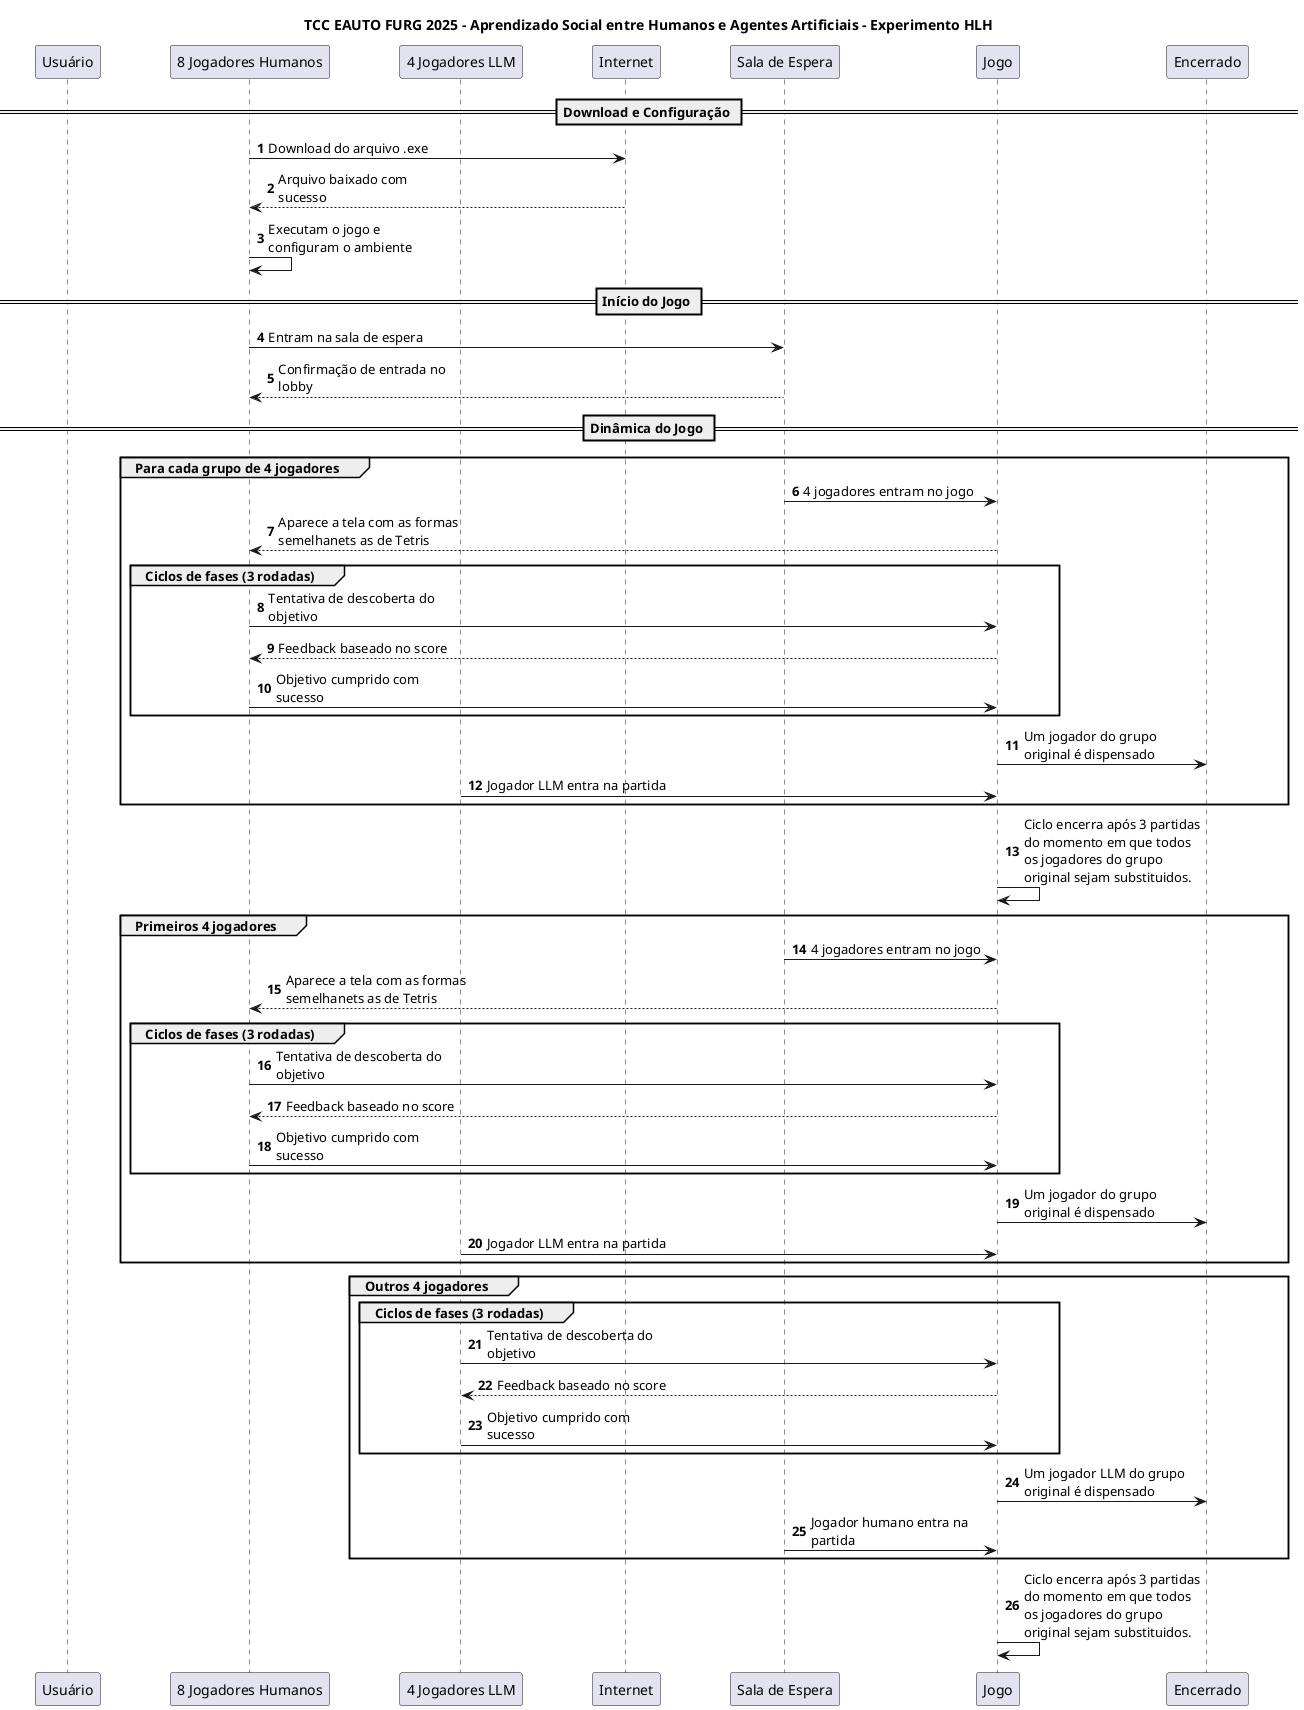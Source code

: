 @startuml SimuladorBasicoGeracaoTrajetorias

title "TCC EAUTO FURG 2025 - Aprendizado Social entre Humanos e Agentes Artificiais - Experimento HLH"

' Definição de estilo
skinparam ParticipantPadding 30
skinparam MaxMessageSize 180

autonumber

participant Usuário as User
participant "8 Jogadores Humanos" as JH
participant "4 Jogadores LLM" as JL
participant "Internet" as IT
participant "Sala de Espera" as WR
participant "Jogo" as G
participant "Encerrado" as DISM

== Download e Configuração ==

JH -> IT: Download do arquivo .exe
IT --> JH: Arquivo baixado com sucesso
JH -> JH: Executam o jogo e configuram o ambiente

== Início do Jogo ==

JH -> WR: Entram na sala de espera
WR --> JH: Confirmação de entrada no lobby

== Dinâmica do Jogo ==

group Para cada grupo de 4 jogadores 
    WR -> G: 4 jogadores entram no jogo
    G --> JH: Aparece a tela com as formas semelhanets as de Tetris

    group Ciclos de fases (3 rodadas)
        JH -> G: Tentativa de descoberta do objetivo
        G --> JH: Feedback baseado no score
        JH -> G: Objetivo cumprido com sucesso
    end

    G -> DISM: Um jogador do grupo original é dispensado
    JL -> G: Jogador LLM entra na partida
end

G -> G : Ciclo encerra após 3 partidas do momento em que todos os jogadores do grupo original sejam substituidos.


group Primeiros 4 jogadores 
    WR -> G: 4 jogadores entram no jogo
    G --> JH: Aparece a tela com as formas semelhanets as de Tetris

    group Ciclos de fases (3 rodadas)
        JH -> G: Tentativa de descoberta do objetivo
        G --> JH: Feedback baseado no score
        JH -> G: Objetivo cumprido com sucesso
    end

    G -> DISM: Um jogador do grupo original é dispensado
    JL -> G: Jogador LLM entra na partida
end

group Outros 4 jogadores 
    group Ciclos de fases (3 rodadas)
        JL -> G: Tentativa de descoberta do objetivo
        G --> JL: Feedback baseado no score
        JL -> G: Objetivo cumprido com sucesso
    end

    G -> DISM: Um jogador LLM do grupo original é dispensado
    WR -> G: Jogador humano entra na partida
end

G -> G : Ciclo encerra após 3 partidas do momento em que todos os jogadores do grupo original sejam substituidos.

@enduml
